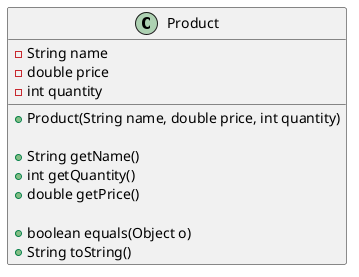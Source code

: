 @startuml
'https://plantuml.com/class-diagram

class Product {
    -String name
    -double price
    -int quantity

    +Product(String name, double price, int quantity)

    +String getName()
    +int getQuantity()
    +double getPrice()

    +boolean equals(Object o)
    +String toString()
}

@enduml